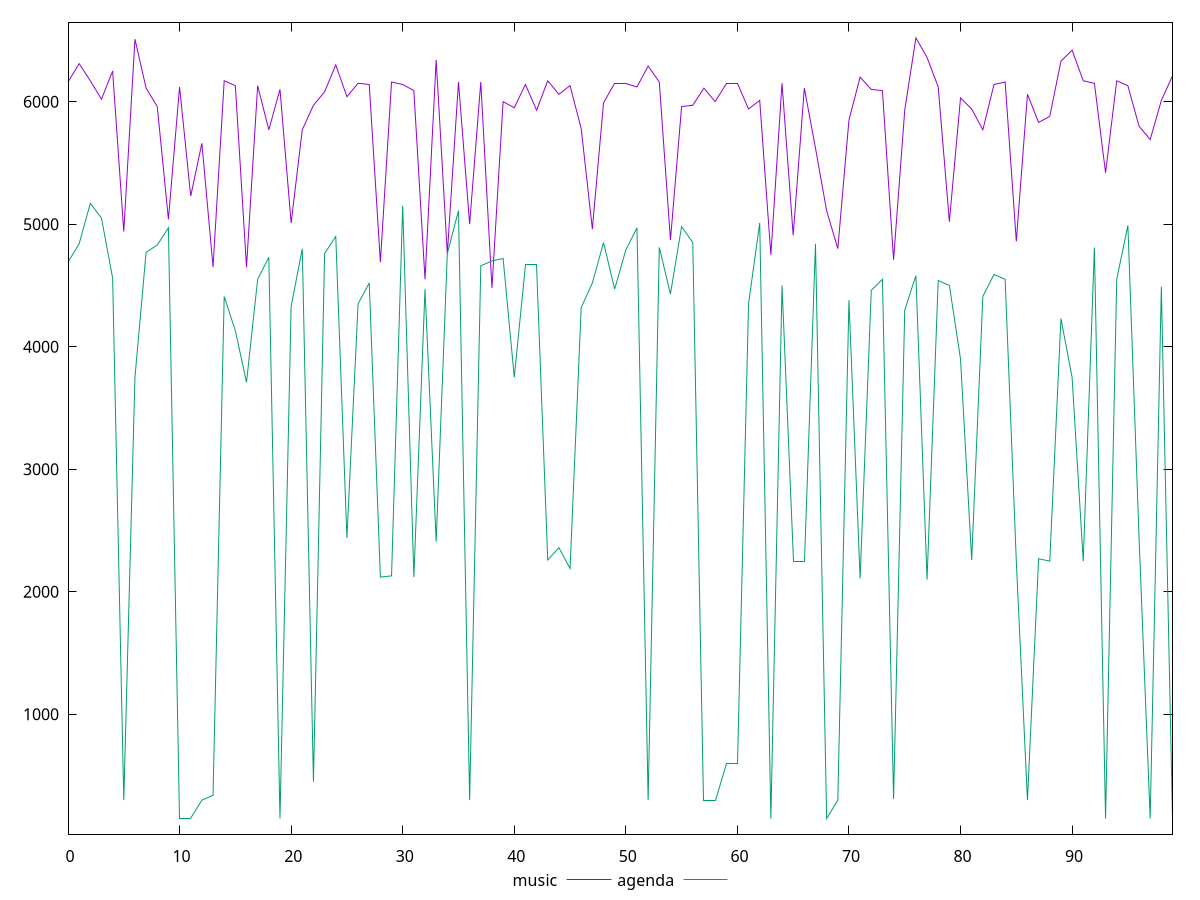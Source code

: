 reset

$music <<EOF
0 6160
1 6310
2 6170
3 6020
4 6250
5 4940
6 6510
7 6110
8 5960
9 5040
10 6120
11 5230
12 5660
13 4650
14 6170
15 6130
16 4650
17 6130
18 5770
19 6100
20 5010
21 5770
22 5970
23 6080
24 6300
25 6040
26 6150
27 6140
28 4690
29 6160
30 6140
31 6090
32 4550
33 6340
34 4760
35 6160
36 5000
37 6160
38 4480
39 6000
40 5950
41 6140
42 5930
43 6170
44 6060
45 6130
46 5780
47 4960
48 5990
49 6150
50 6150
51 6120
52 6290
53 6160
54 4870
55 5960
56 5970
57 6110
58 6000
59 6150
60 6150
61 5940
62 6010
63 4750
64 6150
65 4910
66 6110
67 5620
68 5110
69 4800
70 5850
71 6200
72 6100
73 6090
74 4710
75 5930
76 6520
77 6360
78 6120
79 5020
80 6030
81 5940
82 5770
83 6140
84 6160
85 4860
86 6060
87 5830
88 5880
89 6330
90 6420
91 6170
92 6150
93 5420
94 6170
95 6130
96 5800
97 5690
98 6010
99 6210
EOF

$agenda <<EOF
0 4690
1 4840
2 5170
3 5050
4 4560
5 300
6 3750
7 4770
8 4830
9 4970
10 150
11 150
12 300
13 340
14 4410
15 4130
16 3710
17 4550
18 4730
19 150
20 4330
21 4800
22 450
23 4760
24 4900
25 2440
26 4350
27 4520
28 2120
29 2130
30 5150
31 2120
32 4470
33 2410
34 4760
35 5110
36 300
37 4660
38 4700
39 4720
40 3750
41 4670
42 4670
43 2260
44 2360
45 2190
46 4320
47 4520
48 4850
49 4470
50 4790
51 4970
52 300
53 4810
54 4430
55 4980
56 4850
57 300
58 300
59 600
60 600
61 4350
62 5010
63 150
64 4500
65 2250
66 2250
67 4840
68 150
69 300
70 4380
71 2110
72 4460
73 4550
74 310
75 4300
76 4580
77 2100
78 4540
79 4500
80 3900
81 2260
82 4410
83 4590
84 4550
85 2250
86 300
87 2270
88 2250
89 4230
90 3750
91 2250
92 4810
93 150
94 4550
95 4990
96 2450
97 150
98 4490
99 150
EOF

set key outside below
set xrange [0:99]
set yrange [22.599999999999994:6647.4]
set trange [22.599999999999994:6647.4]
set terminal svg size 640, 520 enhanced background rgb 'white'
set output "reports/report_00027_2021-02-24T12-40-31.850Z/uses-text-compression/comparison/line/0_vs_1.svg"

plot $music title "music" with line, \
     $agenda title "agenda" with line

reset
